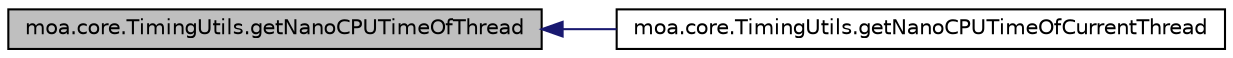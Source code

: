 digraph G
{
  edge [fontname="Helvetica",fontsize="10",labelfontname="Helvetica",labelfontsize="10"];
  node [fontname="Helvetica",fontsize="10",shape=record];
  rankdir=LR;
  Node1 [label="moa.core.TimingUtils.getNanoCPUTimeOfThread",height=0.2,width=0.4,color="black", fillcolor="grey75", style="filled" fontcolor="black"];
  Node1 -> Node2 [dir=back,color="midnightblue",fontsize="10",style="solid",fontname="Helvetica"];
  Node2 [label="moa.core.TimingUtils.getNanoCPUTimeOfCurrentThread",height=0.2,width=0.4,color="black", fillcolor="white", style="filled",URL="$classmoa_1_1core_1_1TimingUtils.html#a0ff48ee5744d7055d5f8333acb931faa"];
}
